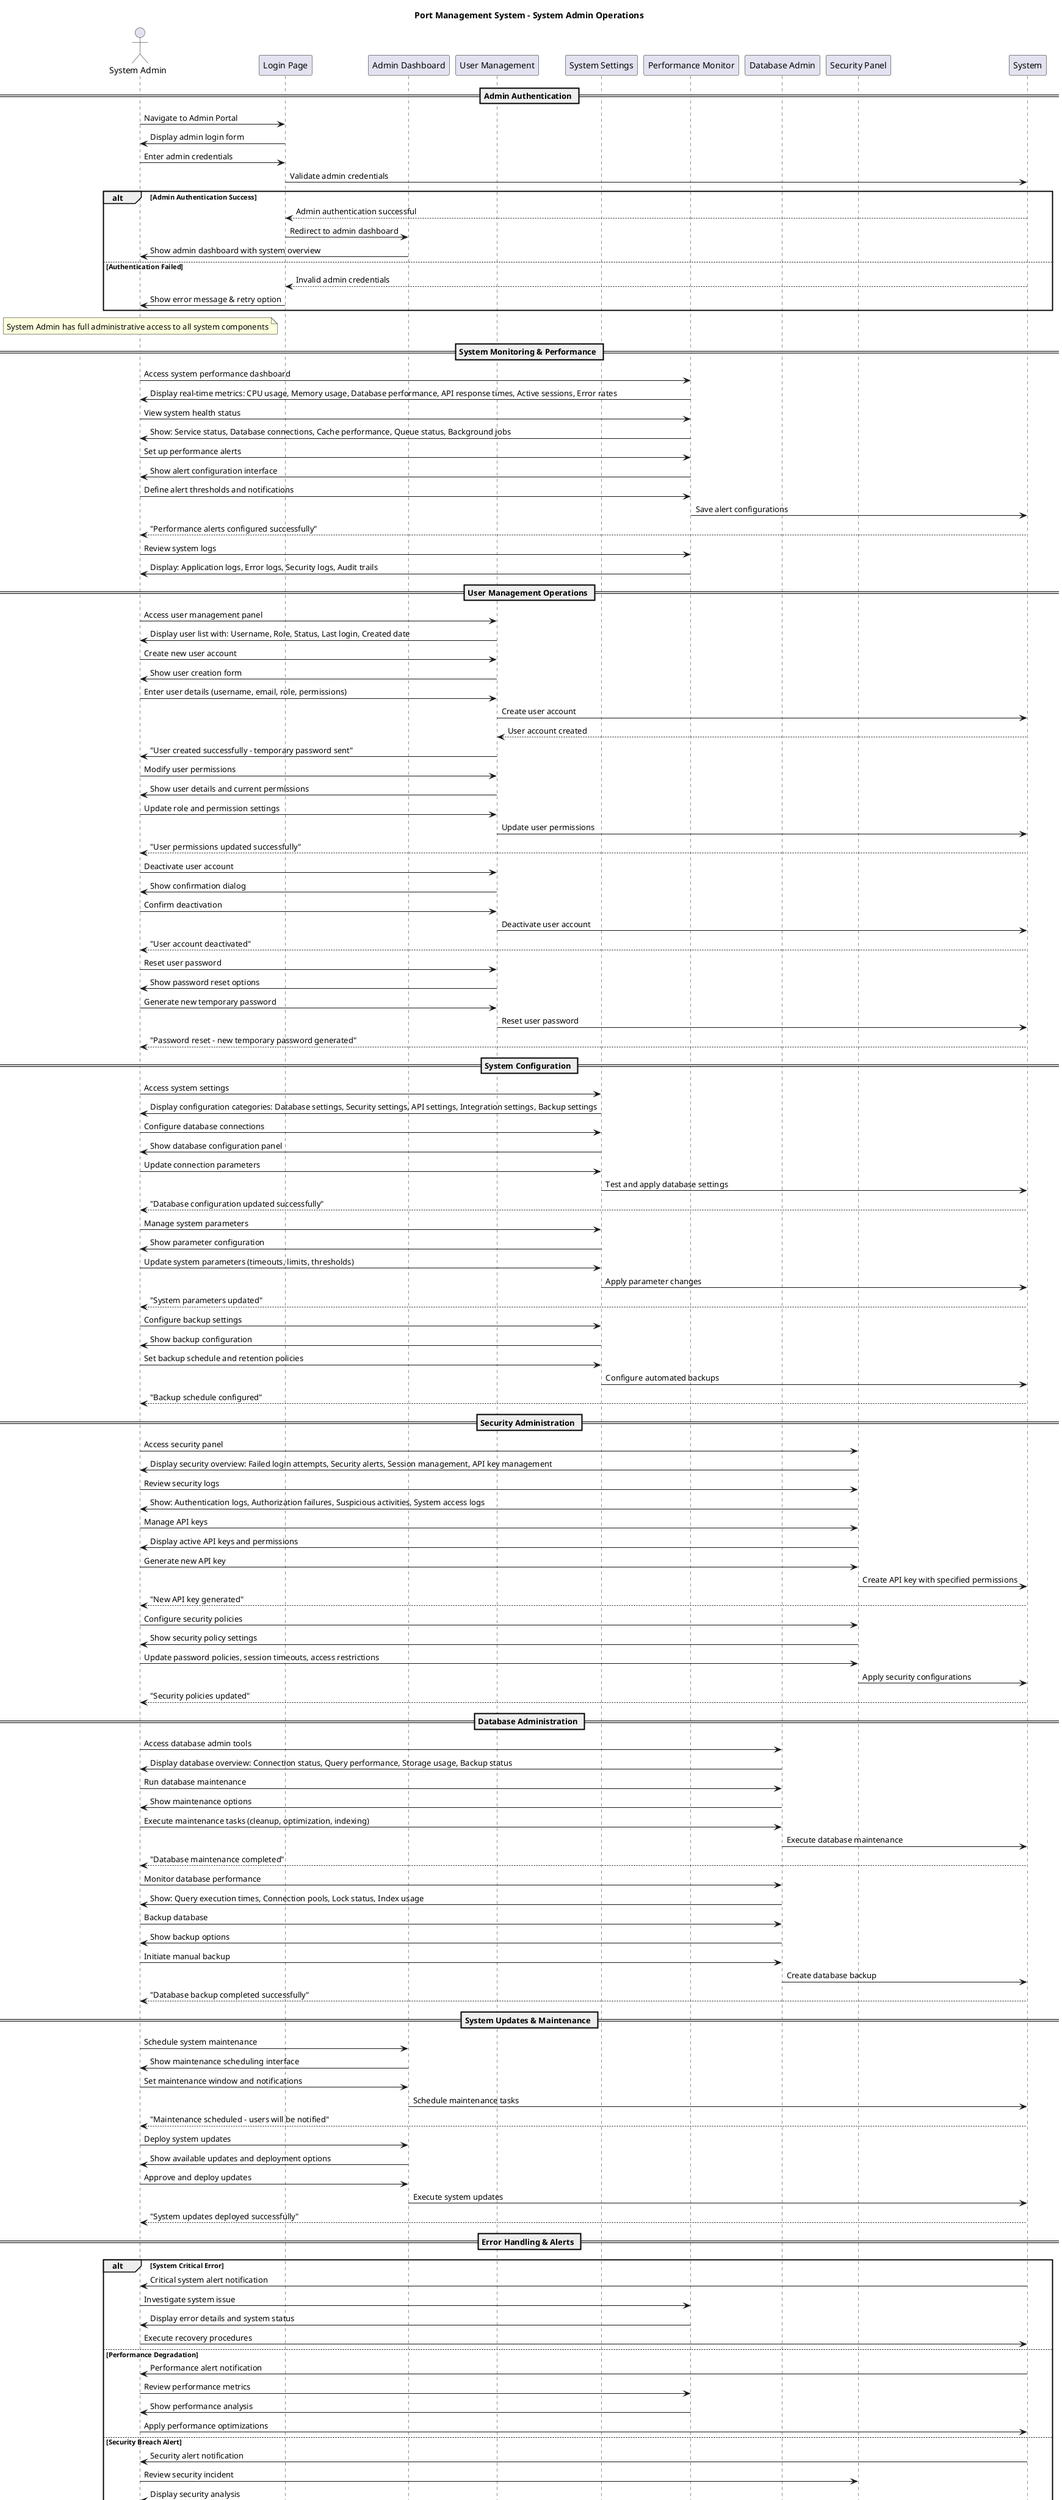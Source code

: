 @startuml System Admin Operations

title Port Management System - System Admin Operations

actor "System Admin" as SA
participant "Login Page" as LP
participant "Admin Dashboard" as ADB
participant "User Management" as UM
participant "System Settings" as SS
participant "Performance Monitor" as PMon
participant "Database Admin" as DBA
participant "Security Panel" as SEC
participant "System" as SYS

== Admin Authentication ==

SA -> LP: Navigate to Admin Portal
LP -> SA: Display admin login form
SA -> LP: Enter admin credentials
LP -> SYS: Validate admin credentials

alt Admin Authentication Success
    SYS --> LP: Admin authentication successful
    LP -> ADB: Redirect to admin dashboard
    ADB -> SA: Show admin dashboard with system overview
else Authentication Failed
    SYS --> LP: Invalid admin credentials
    LP -> SA: Show error message & retry option
end

note over SA: System Admin has full administrative access to all system components

== System Monitoring & Performance ==

SA -> PMon: Access system performance dashboard
PMon -> SA: Display real-time metrics: CPU usage, Memory usage, Database performance, API response times, Active sessions, Error rates

SA -> PMon: View system health status
PMon -> SA: Show: Service status, Database connections, Cache performance, Queue status, Background jobs

SA -> PMon: Set up performance alerts
PMon -> SA: Show alert configuration interface
SA -> PMon: Define alert thresholds and notifications
PMon -> SYS: Save alert configurations
SYS --> SA: "Performance alerts configured successfully"

SA -> PMon: Review system logs
PMon -> SA: Display: Application logs, Error logs, Security logs, Audit trails

== User Management Operations ==

SA -> UM: Access user management panel
UM -> SA: Display user list with: Username, Role, Status, Last login, Created date

SA -> UM: Create new user account
UM -> SA: Show user creation form
SA -> UM: Enter user details (username, email, role, permissions)
UM -> SYS: Create user account
SYS --> UM: User account created
UM -> SA: "User created successfully - temporary password sent"

SA -> UM: Modify user permissions
UM -> SA: Show user details and current permissions
SA -> UM: Update role and permission settings
UM -> SYS: Update user permissions
SYS --> SA: "User permissions updated successfully"

SA -> UM: Deactivate user account
UM -> SA: Show confirmation dialog
SA -> UM: Confirm deactivation
UM -> SYS: Deactivate user account
SYS --> SA: "User account deactivated"

SA -> UM: Reset user password
UM -> SA: Show password reset options
SA -> UM: Generate new temporary password
UM -> SYS: Reset user password
SYS --> SA: "Password reset - new temporary password generated"

== System Configuration ==

SA -> SS: Access system settings
SS -> SA: Display configuration categories: Database settings, Security settings, API settings, Integration settings, Backup settings

SA -> SS: Configure database connections
SS -> SA: Show database configuration panel
SA -> SS: Update connection parameters
SS -> SYS: Test and apply database settings
SYS --> SA: "Database configuration updated successfully"

SA -> SS: Manage system parameters
SS -> SA: Show parameter configuration
SA -> SS: Update system parameters (timeouts, limits, thresholds)
SS -> SYS: Apply parameter changes
SYS --> SA: "System parameters updated"

SA -> SS: Configure backup settings
SS -> SA: Show backup configuration
SA -> SS: Set backup schedule and retention policies
SS -> SYS: Configure automated backups
SYS --> SA: "Backup schedule configured"

== Security Administration ==

SA -> SEC: Access security panel
SEC -> SA: Display security overview: Failed login attempts, Security alerts, Session management, API key management

SA -> SEC: Review security logs
SEC -> SA: Show: Authentication logs, Authorization failures, Suspicious activities, System access logs

SA -> SEC: Manage API keys
SEC -> SA: Display active API keys and permissions
SA -> SEC: Generate new API key
SEC -> SYS: Create API key with specified permissions
SYS --> SA: "New API key generated"

SA -> SEC: Configure security policies
SEC -> SA: Show security policy settings
SA -> SEC: Update password policies, session timeouts, access restrictions
SEC -> SYS: Apply security configurations
SYS --> SA: "Security policies updated"

== Database Administration ==

SA -> DBA: Access database admin tools
DBA -> SA: Display database overview: Connection status, Query performance, Storage usage, Backup status

SA -> DBA: Run database maintenance
DBA -> SA: Show maintenance options
SA -> DBA: Execute maintenance tasks (cleanup, optimization, indexing)
DBA -> SYS: Execute database maintenance
SYS --> SA: "Database maintenance completed"

SA -> DBA: Monitor database performance
DBA -> SA: Show: Query execution times, Connection pools, Lock status, Index usage

SA -> DBA: Backup database
DBA -> SA: Show backup options
SA -> DBA: Initiate manual backup
DBA -> SYS: Create database backup
SYS --> SA: "Database backup completed successfully"

== System Updates & Maintenance ==

SA -> ADB: Schedule system maintenance
ADB -> SA: Show maintenance scheduling interface
SA -> ADB: Set maintenance window and notifications
ADB -> SYS: Schedule maintenance tasks
SYS --> SA: "Maintenance scheduled - users will be notified"

SA -> ADB: Deploy system updates
ADB -> SA: Show available updates and deployment options
SA -> ADB: Approve and deploy updates
ADB -> SYS: Execute system updates
SYS --> SA: "System updates deployed successfully"

== Error Handling & Alerts ==

alt System Critical Error
    SYS -> SA: Critical system alert notification
    SA -> PMon: Investigate system issue
    PMon -> SA: Display error details and system status
    SA -> SYS: Execute recovery procedures
else Performance Degradation
    SYS -> SA: Performance alert notification
    SA -> PMon: Review performance metrics
    PMon -> SA: Show performance analysis
    SA -> SYS: Apply performance optimizations
else Security Breach Alert
    SYS -> SA: Security alert notification
    SA -> SEC: Review security incident
    SEC -> SA: Display security analysis
    SA -> SYS: Execute security response procedures
end

== Real-time Admin Notifications ==

note over SA: Admin receives real-time system alerts and notifications

SYS -> SA: System performance alerts
SYS -> SA: Security incident notifications
SYS -> SA: Backup completion status
SYS -> SA: User account activity alerts
SYS -> SA: Database maintenance notifications

SA -> SYS: Acknowledge system alerts
SA -> SYS: Respond to critical incidents
SA -> SYS: Update system status

@enduml
